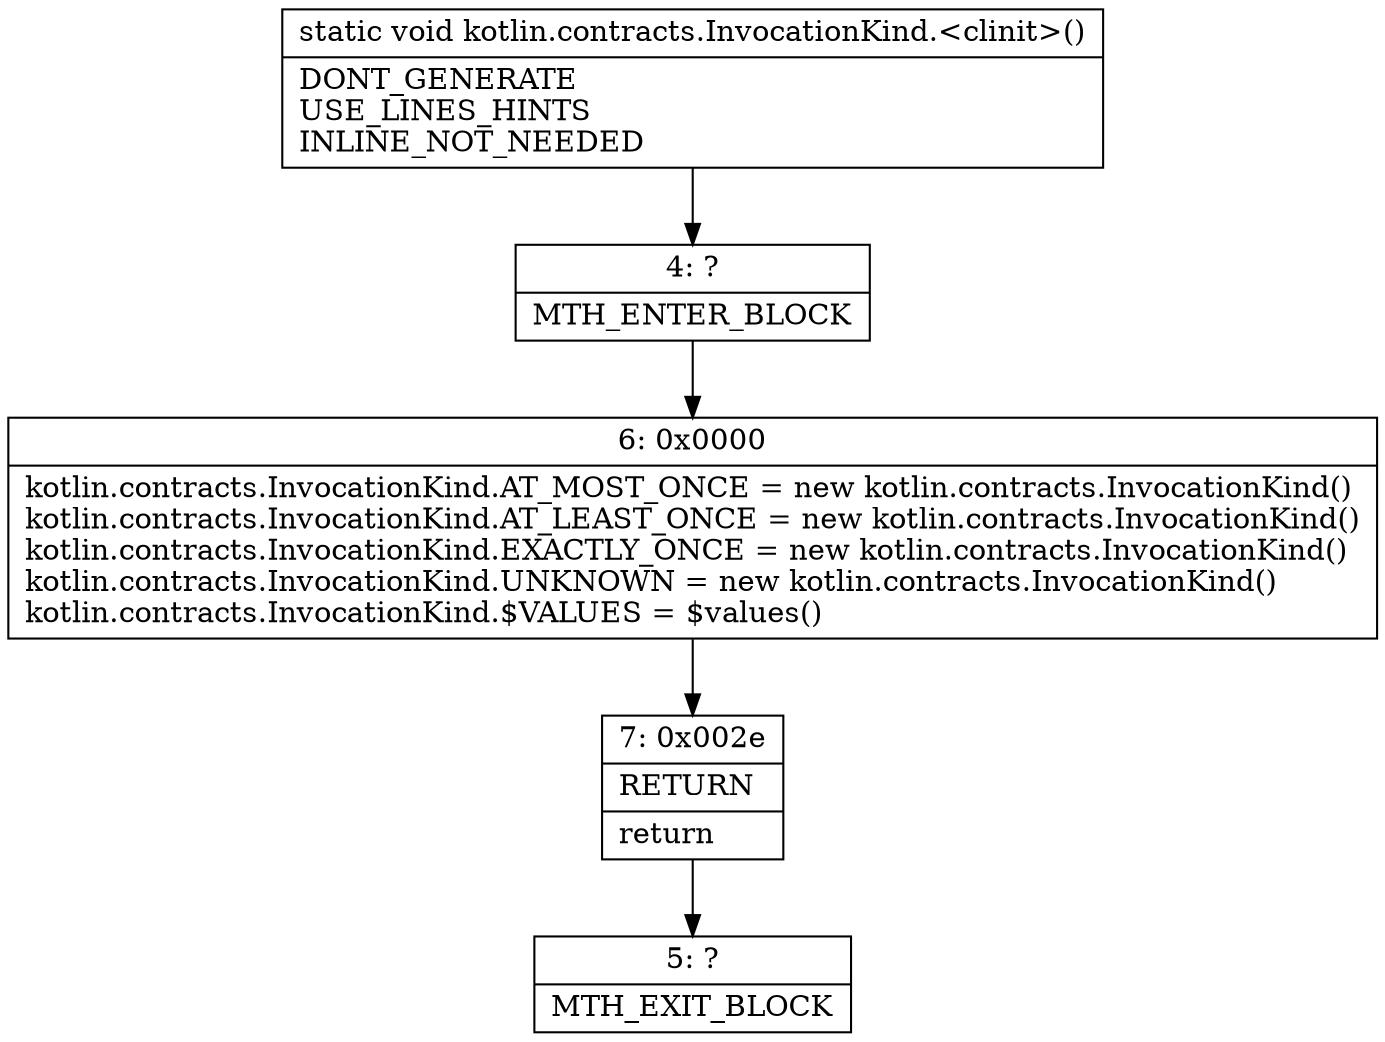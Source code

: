 digraph "CFG forkotlin.contracts.InvocationKind.\<clinit\>()V" {
Node_4 [shape=record,label="{4\:\ ?|MTH_ENTER_BLOCK\l}"];
Node_6 [shape=record,label="{6\:\ 0x0000|kotlin.contracts.InvocationKind.AT_MOST_ONCE = new kotlin.contracts.InvocationKind()\lkotlin.contracts.InvocationKind.AT_LEAST_ONCE = new kotlin.contracts.InvocationKind()\lkotlin.contracts.InvocationKind.EXACTLY_ONCE = new kotlin.contracts.InvocationKind()\lkotlin.contracts.InvocationKind.UNKNOWN = new kotlin.contracts.InvocationKind()\lkotlin.contracts.InvocationKind.$VALUES = $values()\l}"];
Node_7 [shape=record,label="{7\:\ 0x002e|RETURN\l|return\l}"];
Node_5 [shape=record,label="{5\:\ ?|MTH_EXIT_BLOCK\l}"];
MethodNode[shape=record,label="{static void kotlin.contracts.InvocationKind.\<clinit\>()  | DONT_GENERATE\lUSE_LINES_HINTS\lINLINE_NOT_NEEDED\l}"];
MethodNode -> Node_4;Node_4 -> Node_6;
Node_6 -> Node_7;
Node_7 -> Node_5;
}

